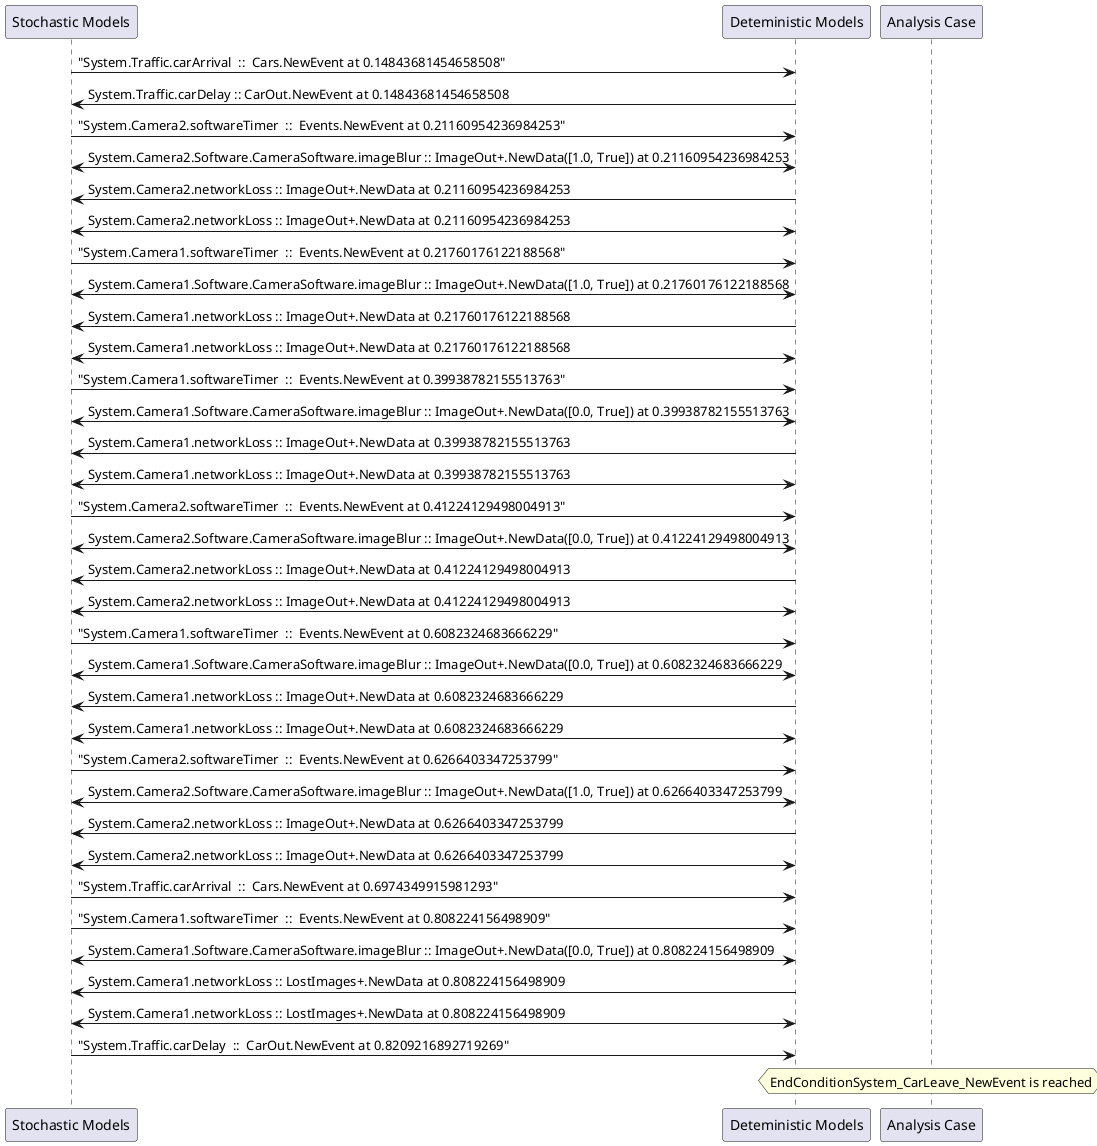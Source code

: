 
	@startuml
	participant "Stochastic Models" as stochmodel
	participant "Deteministic Models" as detmodel
	participant "Analysis Case" as analysis
	{6467_stop} stochmodel -> detmodel : "System.Traffic.carArrival  ::  Cars.NewEvent at 0.14843681454658508"
{6482_start} detmodel -> stochmodel : System.Traffic.carDelay :: CarOut.NewEvent at 0.14843681454658508
{6452_stop} stochmodel -> detmodel : "System.Camera2.softwareTimer  ::  Events.NewEvent at 0.21160954236984253"
detmodel <-> stochmodel : System.Camera2.Software.CameraSoftware.imageBlur :: ImageOut+.NewData([1.0, True]) at 0.21160954236984253
detmodel -> stochmodel : System.Camera2.networkLoss :: ImageOut+.NewData at 0.21160954236984253
detmodel <-> stochmodel : System.Camera2.networkLoss :: ImageOut+.NewData at 0.21160954236984253
{6437_stop} stochmodel -> detmodel : "System.Camera1.softwareTimer  ::  Events.NewEvent at 0.21760176122188568"
detmodel <-> stochmodel : System.Camera1.Software.CameraSoftware.imageBlur :: ImageOut+.NewData([1.0, True]) at 0.21760176122188568
detmodel -> stochmodel : System.Camera1.networkLoss :: ImageOut+.NewData at 0.21760176122188568
detmodel <-> stochmodel : System.Camera1.networkLoss :: ImageOut+.NewData at 0.21760176122188568
{6438_stop} stochmodel -> detmodel : "System.Camera1.softwareTimer  ::  Events.NewEvent at 0.39938782155513763"
detmodel <-> stochmodel : System.Camera1.Software.CameraSoftware.imageBlur :: ImageOut+.NewData([0.0, True]) at 0.39938782155513763
detmodel -> stochmodel : System.Camera1.networkLoss :: ImageOut+.NewData at 0.39938782155513763
detmodel <-> stochmodel : System.Camera1.networkLoss :: ImageOut+.NewData at 0.39938782155513763
{6453_stop} stochmodel -> detmodel : "System.Camera2.softwareTimer  ::  Events.NewEvent at 0.41224129498004913"
detmodel <-> stochmodel : System.Camera2.Software.CameraSoftware.imageBlur :: ImageOut+.NewData([0.0, True]) at 0.41224129498004913
detmodel -> stochmodel : System.Camera2.networkLoss :: ImageOut+.NewData at 0.41224129498004913
detmodel <-> stochmodel : System.Camera2.networkLoss :: ImageOut+.NewData at 0.41224129498004913
{6439_stop} stochmodel -> detmodel : "System.Camera1.softwareTimer  ::  Events.NewEvent at 0.6082324683666229"
detmodel <-> stochmodel : System.Camera1.Software.CameraSoftware.imageBlur :: ImageOut+.NewData([0.0, True]) at 0.6082324683666229
detmodel -> stochmodel : System.Camera1.networkLoss :: ImageOut+.NewData at 0.6082324683666229
detmodel <-> stochmodel : System.Camera1.networkLoss :: ImageOut+.NewData at 0.6082324683666229
{6454_stop} stochmodel -> detmodel : "System.Camera2.softwareTimer  ::  Events.NewEvent at 0.6266403347253799"
detmodel <-> stochmodel : System.Camera2.Software.CameraSoftware.imageBlur :: ImageOut+.NewData([1.0, True]) at 0.6266403347253799
detmodel -> stochmodel : System.Camera2.networkLoss :: ImageOut+.NewData at 0.6266403347253799
detmodel <-> stochmodel : System.Camera2.networkLoss :: ImageOut+.NewData at 0.6266403347253799
{6468_stop} stochmodel -> detmodel : "System.Traffic.carArrival  ::  Cars.NewEvent at 0.6974349915981293"
{6440_stop} stochmodel -> detmodel : "System.Camera1.softwareTimer  ::  Events.NewEvent at 0.808224156498909"
detmodel <-> stochmodel : System.Camera1.Software.CameraSoftware.imageBlur :: ImageOut+.NewData([0.0, True]) at 0.808224156498909
detmodel -> stochmodel : System.Camera1.networkLoss :: LostImages+.NewData at 0.808224156498909
detmodel <-> stochmodel : System.Camera1.networkLoss :: LostImages+.NewData at 0.808224156498909
{6482_stop} stochmodel -> detmodel : "System.Traffic.carDelay  ::  CarOut.NewEvent at 0.8209216892719269"
{6482_start} <-> {6482_stop} : delay
hnote over analysis 
EndConditionSystem_CarLeave_NewEvent is reached
endnote
@enduml